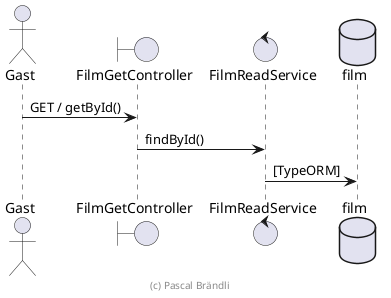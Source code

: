 ' Preview durch <Alt>d

@startuml Sequenzdiagramm

actor Gast

boundary FilmGetController
control FilmReadService
database film

Gast -> FilmGetController : GET / getById()
FilmGetController -> FilmReadService: findById()
FilmReadService -> film: [TypeORM]

footer (c) Pascal Brändli

@enduml
